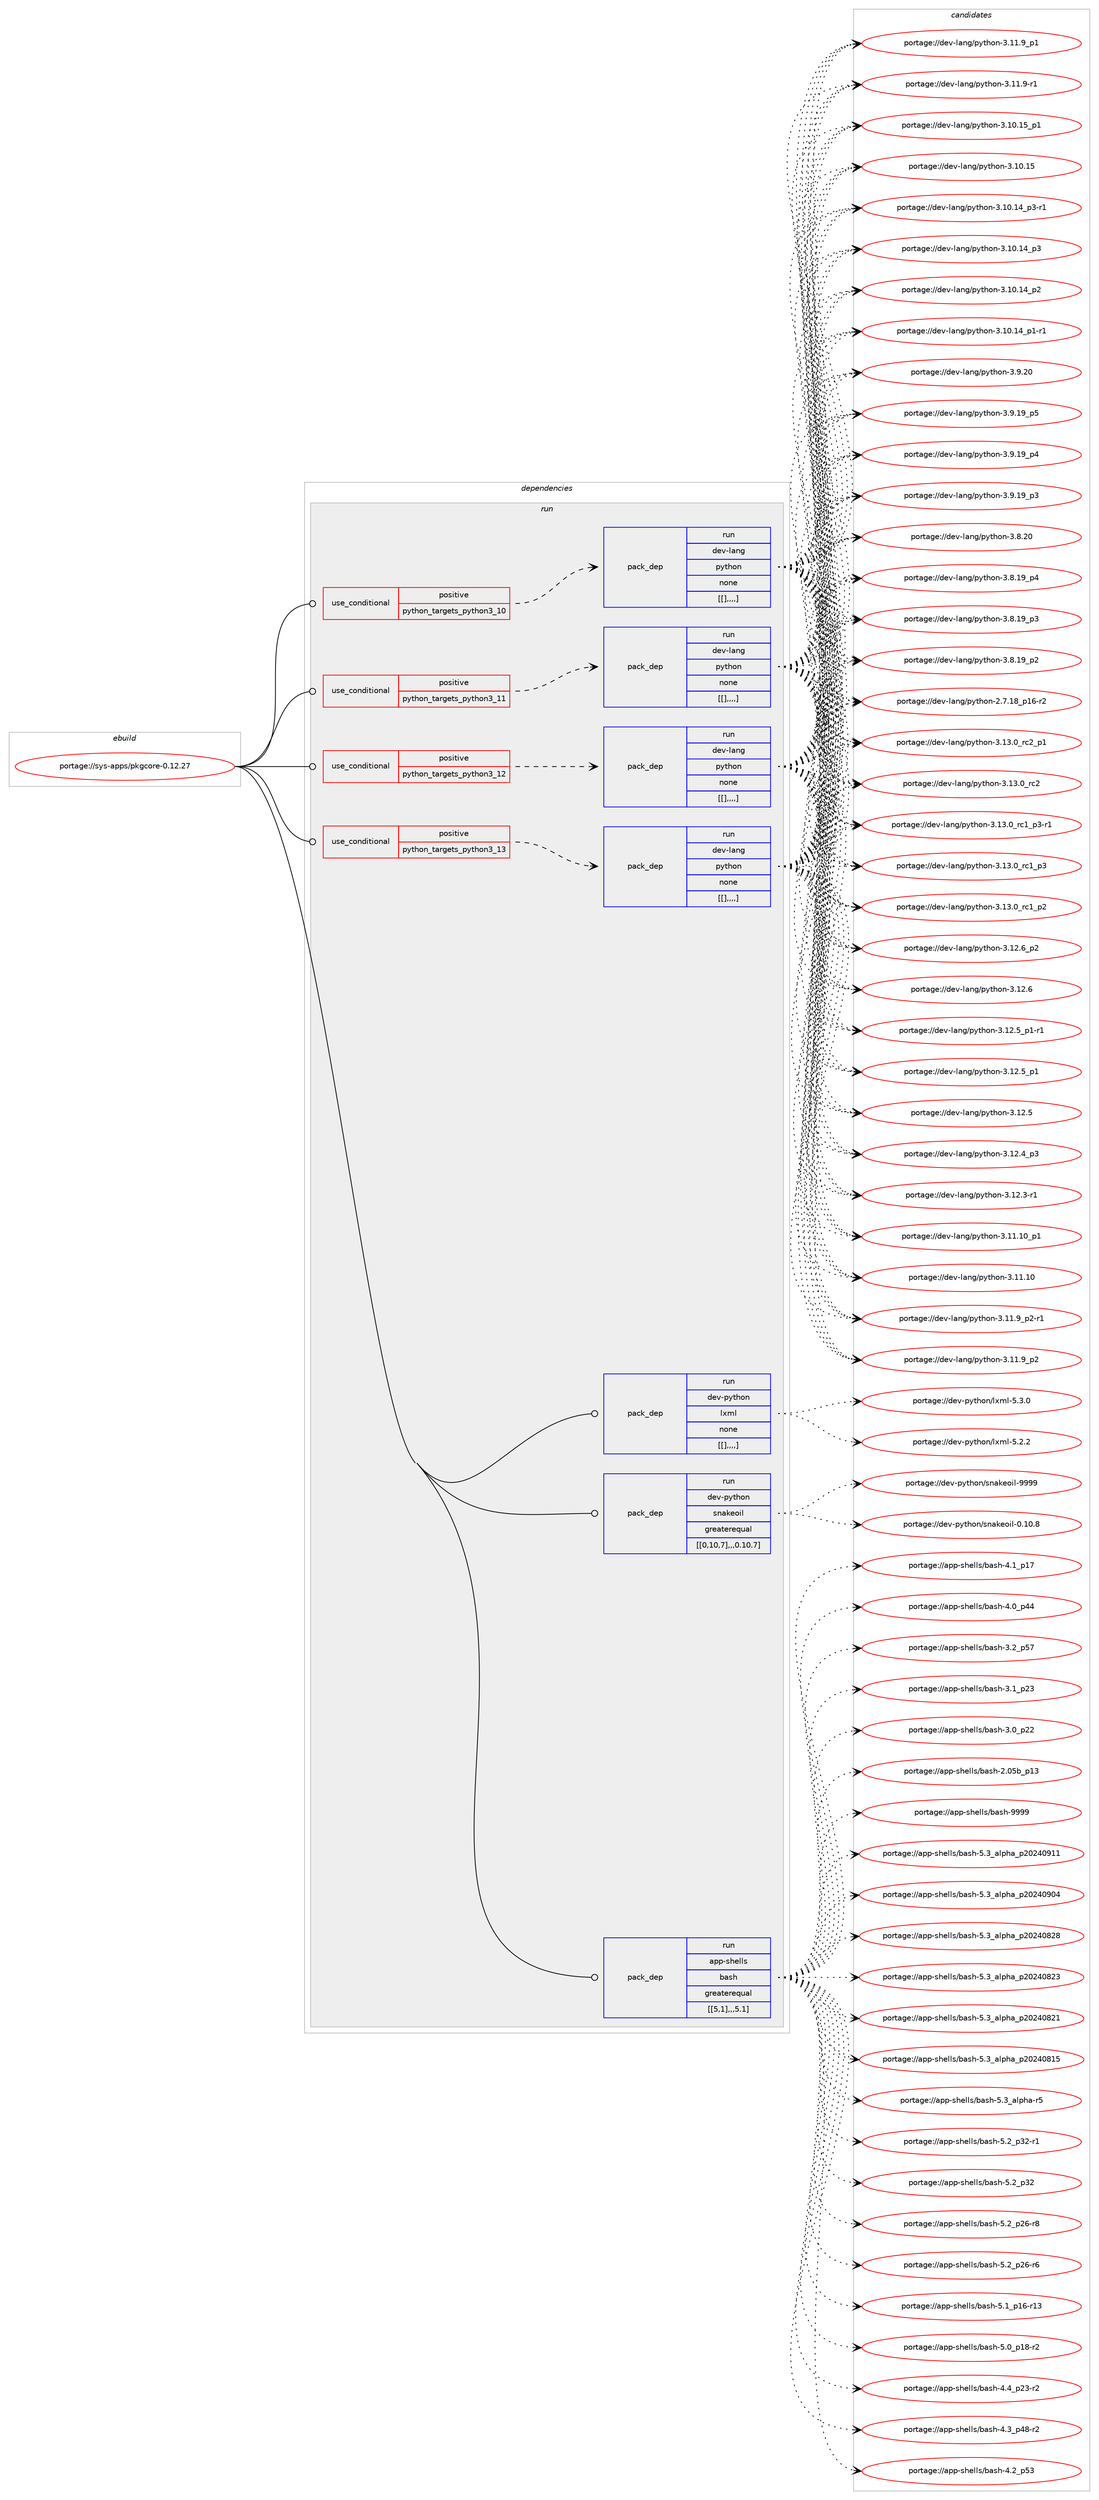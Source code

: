 digraph prolog {

# *************
# Graph options
# *************

newrank=true;
concentrate=true;
compound=true;
graph [rankdir=LR,fontname=Helvetica,fontsize=10,ranksep=1.5];#, ranksep=2.5, nodesep=0.2];
edge  [arrowhead=vee];
node  [fontname=Helvetica,fontsize=10];

# **********
# The ebuild
# **********

subgraph cluster_leftcol {
color=gray;
label=<<i>ebuild</i>>;
id [label="portage://sys-apps/pkgcore-0.12.27", color=red, width=4, href="../sys-apps/pkgcore-0.12.27.svg"];
}

# ****************
# The dependencies
# ****************

subgraph cluster_midcol {
color=gray;
label=<<i>dependencies</i>>;
subgraph cluster_compile {
fillcolor="#eeeeee";
style=filled;
label=<<i>compile</i>>;
}
subgraph cluster_compileandrun {
fillcolor="#eeeeee";
style=filled;
label=<<i>compile and run</i>>;
}
subgraph cluster_run {
fillcolor="#eeeeee";
style=filled;
label=<<i>run</i>>;
subgraph cond6954 {
dependency18497 [label=<<TABLE BORDER="0" CELLBORDER="1" CELLSPACING="0" CELLPADDING="4"><TR><TD ROWSPAN="3" CELLPADDING="10">use_conditional</TD></TR><TR><TD>positive</TD></TR><TR><TD>python_targets_python3_10</TD></TR></TABLE>>, shape=none, color=red];
subgraph pack11491 {
dependency18498 [label=<<TABLE BORDER="0" CELLBORDER="1" CELLSPACING="0" CELLPADDING="4" WIDTH="220"><TR><TD ROWSPAN="6" CELLPADDING="30">pack_dep</TD></TR><TR><TD WIDTH="110">run</TD></TR><TR><TD>dev-lang</TD></TR><TR><TD>python</TD></TR><TR><TD>none</TD></TR><TR><TD>[[],,,,]</TD></TR></TABLE>>, shape=none, color=blue];
}
dependency18497:e -> dependency18498:w [weight=20,style="dashed",arrowhead="vee"];
}
id:e -> dependency18497:w [weight=20,style="solid",arrowhead="odot"];
subgraph cond6955 {
dependency18499 [label=<<TABLE BORDER="0" CELLBORDER="1" CELLSPACING="0" CELLPADDING="4"><TR><TD ROWSPAN="3" CELLPADDING="10">use_conditional</TD></TR><TR><TD>positive</TD></TR><TR><TD>python_targets_python3_11</TD></TR></TABLE>>, shape=none, color=red];
subgraph pack11492 {
dependency18500 [label=<<TABLE BORDER="0" CELLBORDER="1" CELLSPACING="0" CELLPADDING="4" WIDTH="220"><TR><TD ROWSPAN="6" CELLPADDING="30">pack_dep</TD></TR><TR><TD WIDTH="110">run</TD></TR><TR><TD>dev-lang</TD></TR><TR><TD>python</TD></TR><TR><TD>none</TD></TR><TR><TD>[[],,,,]</TD></TR></TABLE>>, shape=none, color=blue];
}
dependency18499:e -> dependency18500:w [weight=20,style="dashed",arrowhead="vee"];
}
id:e -> dependency18499:w [weight=20,style="solid",arrowhead="odot"];
subgraph cond6956 {
dependency18501 [label=<<TABLE BORDER="0" CELLBORDER="1" CELLSPACING="0" CELLPADDING="4"><TR><TD ROWSPAN="3" CELLPADDING="10">use_conditional</TD></TR><TR><TD>positive</TD></TR><TR><TD>python_targets_python3_12</TD></TR></TABLE>>, shape=none, color=red];
subgraph pack11493 {
dependency18502 [label=<<TABLE BORDER="0" CELLBORDER="1" CELLSPACING="0" CELLPADDING="4" WIDTH="220"><TR><TD ROWSPAN="6" CELLPADDING="30">pack_dep</TD></TR><TR><TD WIDTH="110">run</TD></TR><TR><TD>dev-lang</TD></TR><TR><TD>python</TD></TR><TR><TD>none</TD></TR><TR><TD>[[],,,,]</TD></TR></TABLE>>, shape=none, color=blue];
}
dependency18501:e -> dependency18502:w [weight=20,style="dashed",arrowhead="vee"];
}
id:e -> dependency18501:w [weight=20,style="solid",arrowhead="odot"];
subgraph cond6957 {
dependency18503 [label=<<TABLE BORDER="0" CELLBORDER="1" CELLSPACING="0" CELLPADDING="4"><TR><TD ROWSPAN="3" CELLPADDING="10">use_conditional</TD></TR><TR><TD>positive</TD></TR><TR><TD>python_targets_python3_13</TD></TR></TABLE>>, shape=none, color=red];
subgraph pack11494 {
dependency18504 [label=<<TABLE BORDER="0" CELLBORDER="1" CELLSPACING="0" CELLPADDING="4" WIDTH="220"><TR><TD ROWSPAN="6" CELLPADDING="30">pack_dep</TD></TR><TR><TD WIDTH="110">run</TD></TR><TR><TD>dev-lang</TD></TR><TR><TD>python</TD></TR><TR><TD>none</TD></TR><TR><TD>[[],,,,]</TD></TR></TABLE>>, shape=none, color=blue];
}
dependency18503:e -> dependency18504:w [weight=20,style="dashed",arrowhead="vee"];
}
id:e -> dependency18503:w [weight=20,style="solid",arrowhead="odot"];
subgraph pack11495 {
dependency18505 [label=<<TABLE BORDER="0" CELLBORDER="1" CELLSPACING="0" CELLPADDING="4" WIDTH="220"><TR><TD ROWSPAN="6" CELLPADDING="30">pack_dep</TD></TR><TR><TD WIDTH="110">run</TD></TR><TR><TD>app-shells</TD></TR><TR><TD>bash</TD></TR><TR><TD>greaterequal</TD></TR><TR><TD>[[5,1],,,5.1]</TD></TR></TABLE>>, shape=none, color=blue];
}
id:e -> dependency18505:w [weight=20,style="solid",arrowhead="odot"];
subgraph pack11496 {
dependency18506 [label=<<TABLE BORDER="0" CELLBORDER="1" CELLSPACING="0" CELLPADDING="4" WIDTH="220"><TR><TD ROWSPAN="6" CELLPADDING="30">pack_dep</TD></TR><TR><TD WIDTH="110">run</TD></TR><TR><TD>dev-python</TD></TR><TR><TD>lxml</TD></TR><TR><TD>none</TD></TR><TR><TD>[[],,,,]</TD></TR></TABLE>>, shape=none, color=blue];
}
id:e -> dependency18506:w [weight=20,style="solid",arrowhead="odot"];
subgraph pack11497 {
dependency18507 [label=<<TABLE BORDER="0" CELLBORDER="1" CELLSPACING="0" CELLPADDING="4" WIDTH="220"><TR><TD ROWSPAN="6" CELLPADDING="30">pack_dep</TD></TR><TR><TD WIDTH="110">run</TD></TR><TR><TD>dev-python</TD></TR><TR><TD>snakeoil</TD></TR><TR><TD>greaterequal</TD></TR><TR><TD>[[0,10,7],,,0.10.7]</TD></TR></TABLE>>, shape=none, color=blue];
}
id:e -> dependency18507:w [weight=20,style="solid",arrowhead="odot"];
}
}

# **************
# The candidates
# **************

subgraph cluster_choices {
rank=same;
color=gray;
label=<<i>candidates</i>>;

subgraph choice11491 {
color=black;
nodesep=1;
choice100101118451089711010347112121116104111110455146495146489511499509511249 [label="portage://dev-lang/python-3.13.0_rc2_p1", color=red, width=4,href="../dev-lang/python-3.13.0_rc2_p1.svg"];
choice10010111845108971101034711212111610411111045514649514648951149950 [label="portage://dev-lang/python-3.13.0_rc2", color=red, width=4,href="../dev-lang/python-3.13.0_rc2.svg"];
choice1001011184510897110103471121211161041111104551464951464895114994995112514511449 [label="portage://dev-lang/python-3.13.0_rc1_p3-r1", color=red, width=4,href="../dev-lang/python-3.13.0_rc1_p3-r1.svg"];
choice100101118451089711010347112121116104111110455146495146489511499499511251 [label="portage://dev-lang/python-3.13.0_rc1_p3", color=red, width=4,href="../dev-lang/python-3.13.0_rc1_p3.svg"];
choice100101118451089711010347112121116104111110455146495146489511499499511250 [label="portage://dev-lang/python-3.13.0_rc1_p2", color=red, width=4,href="../dev-lang/python-3.13.0_rc1_p2.svg"];
choice100101118451089711010347112121116104111110455146495046549511250 [label="portage://dev-lang/python-3.12.6_p2", color=red, width=4,href="../dev-lang/python-3.12.6_p2.svg"];
choice10010111845108971101034711212111610411111045514649504654 [label="portage://dev-lang/python-3.12.6", color=red, width=4,href="../dev-lang/python-3.12.6.svg"];
choice1001011184510897110103471121211161041111104551464950465395112494511449 [label="portage://dev-lang/python-3.12.5_p1-r1", color=red, width=4,href="../dev-lang/python-3.12.5_p1-r1.svg"];
choice100101118451089711010347112121116104111110455146495046539511249 [label="portage://dev-lang/python-3.12.5_p1", color=red, width=4,href="../dev-lang/python-3.12.5_p1.svg"];
choice10010111845108971101034711212111610411111045514649504653 [label="portage://dev-lang/python-3.12.5", color=red, width=4,href="../dev-lang/python-3.12.5.svg"];
choice100101118451089711010347112121116104111110455146495046529511251 [label="portage://dev-lang/python-3.12.4_p3", color=red, width=4,href="../dev-lang/python-3.12.4_p3.svg"];
choice100101118451089711010347112121116104111110455146495046514511449 [label="portage://dev-lang/python-3.12.3-r1", color=red, width=4,href="../dev-lang/python-3.12.3-r1.svg"];
choice10010111845108971101034711212111610411111045514649494649489511249 [label="portage://dev-lang/python-3.11.10_p1", color=red, width=4,href="../dev-lang/python-3.11.10_p1.svg"];
choice1001011184510897110103471121211161041111104551464949464948 [label="portage://dev-lang/python-3.11.10", color=red, width=4,href="../dev-lang/python-3.11.10.svg"];
choice1001011184510897110103471121211161041111104551464949465795112504511449 [label="portage://dev-lang/python-3.11.9_p2-r1", color=red, width=4,href="../dev-lang/python-3.11.9_p2-r1.svg"];
choice100101118451089711010347112121116104111110455146494946579511250 [label="portage://dev-lang/python-3.11.9_p2", color=red, width=4,href="../dev-lang/python-3.11.9_p2.svg"];
choice100101118451089711010347112121116104111110455146494946579511249 [label="portage://dev-lang/python-3.11.9_p1", color=red, width=4,href="../dev-lang/python-3.11.9_p1.svg"];
choice100101118451089711010347112121116104111110455146494946574511449 [label="portage://dev-lang/python-3.11.9-r1", color=red, width=4,href="../dev-lang/python-3.11.9-r1.svg"];
choice10010111845108971101034711212111610411111045514649484649539511249 [label="portage://dev-lang/python-3.10.15_p1", color=red, width=4,href="../dev-lang/python-3.10.15_p1.svg"];
choice1001011184510897110103471121211161041111104551464948464953 [label="portage://dev-lang/python-3.10.15", color=red, width=4,href="../dev-lang/python-3.10.15.svg"];
choice100101118451089711010347112121116104111110455146494846495295112514511449 [label="portage://dev-lang/python-3.10.14_p3-r1", color=red, width=4,href="../dev-lang/python-3.10.14_p3-r1.svg"];
choice10010111845108971101034711212111610411111045514649484649529511251 [label="portage://dev-lang/python-3.10.14_p3", color=red, width=4,href="../dev-lang/python-3.10.14_p3.svg"];
choice10010111845108971101034711212111610411111045514649484649529511250 [label="portage://dev-lang/python-3.10.14_p2", color=red, width=4,href="../dev-lang/python-3.10.14_p2.svg"];
choice100101118451089711010347112121116104111110455146494846495295112494511449 [label="portage://dev-lang/python-3.10.14_p1-r1", color=red, width=4,href="../dev-lang/python-3.10.14_p1-r1.svg"];
choice10010111845108971101034711212111610411111045514657465048 [label="portage://dev-lang/python-3.9.20", color=red, width=4,href="../dev-lang/python-3.9.20.svg"];
choice100101118451089711010347112121116104111110455146574649579511253 [label="portage://dev-lang/python-3.9.19_p5", color=red, width=4,href="../dev-lang/python-3.9.19_p5.svg"];
choice100101118451089711010347112121116104111110455146574649579511252 [label="portage://dev-lang/python-3.9.19_p4", color=red, width=4,href="../dev-lang/python-3.9.19_p4.svg"];
choice100101118451089711010347112121116104111110455146574649579511251 [label="portage://dev-lang/python-3.9.19_p3", color=red, width=4,href="../dev-lang/python-3.9.19_p3.svg"];
choice10010111845108971101034711212111610411111045514656465048 [label="portage://dev-lang/python-3.8.20", color=red, width=4,href="../dev-lang/python-3.8.20.svg"];
choice100101118451089711010347112121116104111110455146564649579511252 [label="portage://dev-lang/python-3.8.19_p4", color=red, width=4,href="../dev-lang/python-3.8.19_p4.svg"];
choice100101118451089711010347112121116104111110455146564649579511251 [label="portage://dev-lang/python-3.8.19_p3", color=red, width=4,href="../dev-lang/python-3.8.19_p3.svg"];
choice100101118451089711010347112121116104111110455146564649579511250 [label="portage://dev-lang/python-3.8.19_p2", color=red, width=4,href="../dev-lang/python-3.8.19_p2.svg"];
choice100101118451089711010347112121116104111110455046554649569511249544511450 [label="portage://dev-lang/python-2.7.18_p16-r2", color=red, width=4,href="../dev-lang/python-2.7.18_p16-r2.svg"];
dependency18498:e -> choice100101118451089711010347112121116104111110455146495146489511499509511249:w [style=dotted,weight="100"];
dependency18498:e -> choice10010111845108971101034711212111610411111045514649514648951149950:w [style=dotted,weight="100"];
dependency18498:e -> choice1001011184510897110103471121211161041111104551464951464895114994995112514511449:w [style=dotted,weight="100"];
dependency18498:e -> choice100101118451089711010347112121116104111110455146495146489511499499511251:w [style=dotted,weight="100"];
dependency18498:e -> choice100101118451089711010347112121116104111110455146495146489511499499511250:w [style=dotted,weight="100"];
dependency18498:e -> choice100101118451089711010347112121116104111110455146495046549511250:w [style=dotted,weight="100"];
dependency18498:e -> choice10010111845108971101034711212111610411111045514649504654:w [style=dotted,weight="100"];
dependency18498:e -> choice1001011184510897110103471121211161041111104551464950465395112494511449:w [style=dotted,weight="100"];
dependency18498:e -> choice100101118451089711010347112121116104111110455146495046539511249:w [style=dotted,weight="100"];
dependency18498:e -> choice10010111845108971101034711212111610411111045514649504653:w [style=dotted,weight="100"];
dependency18498:e -> choice100101118451089711010347112121116104111110455146495046529511251:w [style=dotted,weight="100"];
dependency18498:e -> choice100101118451089711010347112121116104111110455146495046514511449:w [style=dotted,weight="100"];
dependency18498:e -> choice10010111845108971101034711212111610411111045514649494649489511249:w [style=dotted,weight="100"];
dependency18498:e -> choice1001011184510897110103471121211161041111104551464949464948:w [style=dotted,weight="100"];
dependency18498:e -> choice1001011184510897110103471121211161041111104551464949465795112504511449:w [style=dotted,weight="100"];
dependency18498:e -> choice100101118451089711010347112121116104111110455146494946579511250:w [style=dotted,weight="100"];
dependency18498:e -> choice100101118451089711010347112121116104111110455146494946579511249:w [style=dotted,weight="100"];
dependency18498:e -> choice100101118451089711010347112121116104111110455146494946574511449:w [style=dotted,weight="100"];
dependency18498:e -> choice10010111845108971101034711212111610411111045514649484649539511249:w [style=dotted,weight="100"];
dependency18498:e -> choice1001011184510897110103471121211161041111104551464948464953:w [style=dotted,weight="100"];
dependency18498:e -> choice100101118451089711010347112121116104111110455146494846495295112514511449:w [style=dotted,weight="100"];
dependency18498:e -> choice10010111845108971101034711212111610411111045514649484649529511251:w [style=dotted,weight="100"];
dependency18498:e -> choice10010111845108971101034711212111610411111045514649484649529511250:w [style=dotted,weight="100"];
dependency18498:e -> choice100101118451089711010347112121116104111110455146494846495295112494511449:w [style=dotted,weight="100"];
dependency18498:e -> choice10010111845108971101034711212111610411111045514657465048:w [style=dotted,weight="100"];
dependency18498:e -> choice100101118451089711010347112121116104111110455146574649579511253:w [style=dotted,weight="100"];
dependency18498:e -> choice100101118451089711010347112121116104111110455146574649579511252:w [style=dotted,weight="100"];
dependency18498:e -> choice100101118451089711010347112121116104111110455146574649579511251:w [style=dotted,weight="100"];
dependency18498:e -> choice10010111845108971101034711212111610411111045514656465048:w [style=dotted,weight="100"];
dependency18498:e -> choice100101118451089711010347112121116104111110455146564649579511252:w [style=dotted,weight="100"];
dependency18498:e -> choice100101118451089711010347112121116104111110455146564649579511251:w [style=dotted,weight="100"];
dependency18498:e -> choice100101118451089711010347112121116104111110455146564649579511250:w [style=dotted,weight="100"];
dependency18498:e -> choice100101118451089711010347112121116104111110455046554649569511249544511450:w [style=dotted,weight="100"];
}
subgraph choice11492 {
color=black;
nodesep=1;
choice100101118451089711010347112121116104111110455146495146489511499509511249 [label="portage://dev-lang/python-3.13.0_rc2_p1", color=red, width=4,href="../dev-lang/python-3.13.0_rc2_p1.svg"];
choice10010111845108971101034711212111610411111045514649514648951149950 [label="portage://dev-lang/python-3.13.0_rc2", color=red, width=4,href="../dev-lang/python-3.13.0_rc2.svg"];
choice1001011184510897110103471121211161041111104551464951464895114994995112514511449 [label="portage://dev-lang/python-3.13.0_rc1_p3-r1", color=red, width=4,href="../dev-lang/python-3.13.0_rc1_p3-r1.svg"];
choice100101118451089711010347112121116104111110455146495146489511499499511251 [label="portage://dev-lang/python-3.13.0_rc1_p3", color=red, width=4,href="../dev-lang/python-3.13.0_rc1_p3.svg"];
choice100101118451089711010347112121116104111110455146495146489511499499511250 [label="portage://dev-lang/python-3.13.0_rc1_p2", color=red, width=4,href="../dev-lang/python-3.13.0_rc1_p2.svg"];
choice100101118451089711010347112121116104111110455146495046549511250 [label="portage://dev-lang/python-3.12.6_p2", color=red, width=4,href="../dev-lang/python-3.12.6_p2.svg"];
choice10010111845108971101034711212111610411111045514649504654 [label="portage://dev-lang/python-3.12.6", color=red, width=4,href="../dev-lang/python-3.12.6.svg"];
choice1001011184510897110103471121211161041111104551464950465395112494511449 [label="portage://dev-lang/python-3.12.5_p1-r1", color=red, width=4,href="../dev-lang/python-3.12.5_p1-r1.svg"];
choice100101118451089711010347112121116104111110455146495046539511249 [label="portage://dev-lang/python-3.12.5_p1", color=red, width=4,href="../dev-lang/python-3.12.5_p1.svg"];
choice10010111845108971101034711212111610411111045514649504653 [label="portage://dev-lang/python-3.12.5", color=red, width=4,href="../dev-lang/python-3.12.5.svg"];
choice100101118451089711010347112121116104111110455146495046529511251 [label="portage://dev-lang/python-3.12.4_p3", color=red, width=4,href="../dev-lang/python-3.12.4_p3.svg"];
choice100101118451089711010347112121116104111110455146495046514511449 [label="portage://dev-lang/python-3.12.3-r1", color=red, width=4,href="../dev-lang/python-3.12.3-r1.svg"];
choice10010111845108971101034711212111610411111045514649494649489511249 [label="portage://dev-lang/python-3.11.10_p1", color=red, width=4,href="../dev-lang/python-3.11.10_p1.svg"];
choice1001011184510897110103471121211161041111104551464949464948 [label="portage://dev-lang/python-3.11.10", color=red, width=4,href="../dev-lang/python-3.11.10.svg"];
choice1001011184510897110103471121211161041111104551464949465795112504511449 [label="portage://dev-lang/python-3.11.9_p2-r1", color=red, width=4,href="../dev-lang/python-3.11.9_p2-r1.svg"];
choice100101118451089711010347112121116104111110455146494946579511250 [label="portage://dev-lang/python-3.11.9_p2", color=red, width=4,href="../dev-lang/python-3.11.9_p2.svg"];
choice100101118451089711010347112121116104111110455146494946579511249 [label="portage://dev-lang/python-3.11.9_p1", color=red, width=4,href="../dev-lang/python-3.11.9_p1.svg"];
choice100101118451089711010347112121116104111110455146494946574511449 [label="portage://dev-lang/python-3.11.9-r1", color=red, width=4,href="../dev-lang/python-3.11.9-r1.svg"];
choice10010111845108971101034711212111610411111045514649484649539511249 [label="portage://dev-lang/python-3.10.15_p1", color=red, width=4,href="../dev-lang/python-3.10.15_p1.svg"];
choice1001011184510897110103471121211161041111104551464948464953 [label="portage://dev-lang/python-3.10.15", color=red, width=4,href="../dev-lang/python-3.10.15.svg"];
choice100101118451089711010347112121116104111110455146494846495295112514511449 [label="portage://dev-lang/python-3.10.14_p3-r1", color=red, width=4,href="../dev-lang/python-3.10.14_p3-r1.svg"];
choice10010111845108971101034711212111610411111045514649484649529511251 [label="portage://dev-lang/python-3.10.14_p3", color=red, width=4,href="../dev-lang/python-3.10.14_p3.svg"];
choice10010111845108971101034711212111610411111045514649484649529511250 [label="portage://dev-lang/python-3.10.14_p2", color=red, width=4,href="../dev-lang/python-3.10.14_p2.svg"];
choice100101118451089711010347112121116104111110455146494846495295112494511449 [label="portage://dev-lang/python-3.10.14_p1-r1", color=red, width=4,href="../dev-lang/python-3.10.14_p1-r1.svg"];
choice10010111845108971101034711212111610411111045514657465048 [label="portage://dev-lang/python-3.9.20", color=red, width=4,href="../dev-lang/python-3.9.20.svg"];
choice100101118451089711010347112121116104111110455146574649579511253 [label="portage://dev-lang/python-3.9.19_p5", color=red, width=4,href="../dev-lang/python-3.9.19_p5.svg"];
choice100101118451089711010347112121116104111110455146574649579511252 [label="portage://dev-lang/python-3.9.19_p4", color=red, width=4,href="../dev-lang/python-3.9.19_p4.svg"];
choice100101118451089711010347112121116104111110455146574649579511251 [label="portage://dev-lang/python-3.9.19_p3", color=red, width=4,href="../dev-lang/python-3.9.19_p3.svg"];
choice10010111845108971101034711212111610411111045514656465048 [label="portage://dev-lang/python-3.8.20", color=red, width=4,href="../dev-lang/python-3.8.20.svg"];
choice100101118451089711010347112121116104111110455146564649579511252 [label="portage://dev-lang/python-3.8.19_p4", color=red, width=4,href="../dev-lang/python-3.8.19_p4.svg"];
choice100101118451089711010347112121116104111110455146564649579511251 [label="portage://dev-lang/python-3.8.19_p3", color=red, width=4,href="../dev-lang/python-3.8.19_p3.svg"];
choice100101118451089711010347112121116104111110455146564649579511250 [label="portage://dev-lang/python-3.8.19_p2", color=red, width=4,href="../dev-lang/python-3.8.19_p2.svg"];
choice100101118451089711010347112121116104111110455046554649569511249544511450 [label="portage://dev-lang/python-2.7.18_p16-r2", color=red, width=4,href="../dev-lang/python-2.7.18_p16-r2.svg"];
dependency18500:e -> choice100101118451089711010347112121116104111110455146495146489511499509511249:w [style=dotted,weight="100"];
dependency18500:e -> choice10010111845108971101034711212111610411111045514649514648951149950:w [style=dotted,weight="100"];
dependency18500:e -> choice1001011184510897110103471121211161041111104551464951464895114994995112514511449:w [style=dotted,weight="100"];
dependency18500:e -> choice100101118451089711010347112121116104111110455146495146489511499499511251:w [style=dotted,weight="100"];
dependency18500:e -> choice100101118451089711010347112121116104111110455146495146489511499499511250:w [style=dotted,weight="100"];
dependency18500:e -> choice100101118451089711010347112121116104111110455146495046549511250:w [style=dotted,weight="100"];
dependency18500:e -> choice10010111845108971101034711212111610411111045514649504654:w [style=dotted,weight="100"];
dependency18500:e -> choice1001011184510897110103471121211161041111104551464950465395112494511449:w [style=dotted,weight="100"];
dependency18500:e -> choice100101118451089711010347112121116104111110455146495046539511249:w [style=dotted,weight="100"];
dependency18500:e -> choice10010111845108971101034711212111610411111045514649504653:w [style=dotted,weight="100"];
dependency18500:e -> choice100101118451089711010347112121116104111110455146495046529511251:w [style=dotted,weight="100"];
dependency18500:e -> choice100101118451089711010347112121116104111110455146495046514511449:w [style=dotted,weight="100"];
dependency18500:e -> choice10010111845108971101034711212111610411111045514649494649489511249:w [style=dotted,weight="100"];
dependency18500:e -> choice1001011184510897110103471121211161041111104551464949464948:w [style=dotted,weight="100"];
dependency18500:e -> choice1001011184510897110103471121211161041111104551464949465795112504511449:w [style=dotted,weight="100"];
dependency18500:e -> choice100101118451089711010347112121116104111110455146494946579511250:w [style=dotted,weight="100"];
dependency18500:e -> choice100101118451089711010347112121116104111110455146494946579511249:w [style=dotted,weight="100"];
dependency18500:e -> choice100101118451089711010347112121116104111110455146494946574511449:w [style=dotted,weight="100"];
dependency18500:e -> choice10010111845108971101034711212111610411111045514649484649539511249:w [style=dotted,weight="100"];
dependency18500:e -> choice1001011184510897110103471121211161041111104551464948464953:w [style=dotted,weight="100"];
dependency18500:e -> choice100101118451089711010347112121116104111110455146494846495295112514511449:w [style=dotted,weight="100"];
dependency18500:e -> choice10010111845108971101034711212111610411111045514649484649529511251:w [style=dotted,weight="100"];
dependency18500:e -> choice10010111845108971101034711212111610411111045514649484649529511250:w [style=dotted,weight="100"];
dependency18500:e -> choice100101118451089711010347112121116104111110455146494846495295112494511449:w [style=dotted,weight="100"];
dependency18500:e -> choice10010111845108971101034711212111610411111045514657465048:w [style=dotted,weight="100"];
dependency18500:e -> choice100101118451089711010347112121116104111110455146574649579511253:w [style=dotted,weight="100"];
dependency18500:e -> choice100101118451089711010347112121116104111110455146574649579511252:w [style=dotted,weight="100"];
dependency18500:e -> choice100101118451089711010347112121116104111110455146574649579511251:w [style=dotted,weight="100"];
dependency18500:e -> choice10010111845108971101034711212111610411111045514656465048:w [style=dotted,weight="100"];
dependency18500:e -> choice100101118451089711010347112121116104111110455146564649579511252:w [style=dotted,weight="100"];
dependency18500:e -> choice100101118451089711010347112121116104111110455146564649579511251:w [style=dotted,weight="100"];
dependency18500:e -> choice100101118451089711010347112121116104111110455146564649579511250:w [style=dotted,weight="100"];
dependency18500:e -> choice100101118451089711010347112121116104111110455046554649569511249544511450:w [style=dotted,weight="100"];
}
subgraph choice11493 {
color=black;
nodesep=1;
choice100101118451089711010347112121116104111110455146495146489511499509511249 [label="portage://dev-lang/python-3.13.0_rc2_p1", color=red, width=4,href="../dev-lang/python-3.13.0_rc2_p1.svg"];
choice10010111845108971101034711212111610411111045514649514648951149950 [label="portage://dev-lang/python-3.13.0_rc2", color=red, width=4,href="../dev-lang/python-3.13.0_rc2.svg"];
choice1001011184510897110103471121211161041111104551464951464895114994995112514511449 [label="portage://dev-lang/python-3.13.0_rc1_p3-r1", color=red, width=4,href="../dev-lang/python-3.13.0_rc1_p3-r1.svg"];
choice100101118451089711010347112121116104111110455146495146489511499499511251 [label="portage://dev-lang/python-3.13.0_rc1_p3", color=red, width=4,href="../dev-lang/python-3.13.0_rc1_p3.svg"];
choice100101118451089711010347112121116104111110455146495146489511499499511250 [label="portage://dev-lang/python-3.13.0_rc1_p2", color=red, width=4,href="../dev-lang/python-3.13.0_rc1_p2.svg"];
choice100101118451089711010347112121116104111110455146495046549511250 [label="portage://dev-lang/python-3.12.6_p2", color=red, width=4,href="../dev-lang/python-3.12.6_p2.svg"];
choice10010111845108971101034711212111610411111045514649504654 [label="portage://dev-lang/python-3.12.6", color=red, width=4,href="../dev-lang/python-3.12.6.svg"];
choice1001011184510897110103471121211161041111104551464950465395112494511449 [label="portage://dev-lang/python-3.12.5_p1-r1", color=red, width=4,href="../dev-lang/python-3.12.5_p1-r1.svg"];
choice100101118451089711010347112121116104111110455146495046539511249 [label="portage://dev-lang/python-3.12.5_p1", color=red, width=4,href="../dev-lang/python-3.12.5_p1.svg"];
choice10010111845108971101034711212111610411111045514649504653 [label="portage://dev-lang/python-3.12.5", color=red, width=4,href="../dev-lang/python-3.12.5.svg"];
choice100101118451089711010347112121116104111110455146495046529511251 [label="portage://dev-lang/python-3.12.4_p3", color=red, width=4,href="../dev-lang/python-3.12.4_p3.svg"];
choice100101118451089711010347112121116104111110455146495046514511449 [label="portage://dev-lang/python-3.12.3-r1", color=red, width=4,href="../dev-lang/python-3.12.3-r1.svg"];
choice10010111845108971101034711212111610411111045514649494649489511249 [label="portage://dev-lang/python-3.11.10_p1", color=red, width=4,href="../dev-lang/python-3.11.10_p1.svg"];
choice1001011184510897110103471121211161041111104551464949464948 [label="portage://dev-lang/python-3.11.10", color=red, width=4,href="../dev-lang/python-3.11.10.svg"];
choice1001011184510897110103471121211161041111104551464949465795112504511449 [label="portage://dev-lang/python-3.11.9_p2-r1", color=red, width=4,href="../dev-lang/python-3.11.9_p2-r1.svg"];
choice100101118451089711010347112121116104111110455146494946579511250 [label="portage://dev-lang/python-3.11.9_p2", color=red, width=4,href="../dev-lang/python-3.11.9_p2.svg"];
choice100101118451089711010347112121116104111110455146494946579511249 [label="portage://dev-lang/python-3.11.9_p1", color=red, width=4,href="../dev-lang/python-3.11.9_p1.svg"];
choice100101118451089711010347112121116104111110455146494946574511449 [label="portage://dev-lang/python-3.11.9-r1", color=red, width=4,href="../dev-lang/python-3.11.9-r1.svg"];
choice10010111845108971101034711212111610411111045514649484649539511249 [label="portage://dev-lang/python-3.10.15_p1", color=red, width=4,href="../dev-lang/python-3.10.15_p1.svg"];
choice1001011184510897110103471121211161041111104551464948464953 [label="portage://dev-lang/python-3.10.15", color=red, width=4,href="../dev-lang/python-3.10.15.svg"];
choice100101118451089711010347112121116104111110455146494846495295112514511449 [label="portage://dev-lang/python-3.10.14_p3-r1", color=red, width=4,href="../dev-lang/python-3.10.14_p3-r1.svg"];
choice10010111845108971101034711212111610411111045514649484649529511251 [label="portage://dev-lang/python-3.10.14_p3", color=red, width=4,href="../dev-lang/python-3.10.14_p3.svg"];
choice10010111845108971101034711212111610411111045514649484649529511250 [label="portage://dev-lang/python-3.10.14_p2", color=red, width=4,href="../dev-lang/python-3.10.14_p2.svg"];
choice100101118451089711010347112121116104111110455146494846495295112494511449 [label="portage://dev-lang/python-3.10.14_p1-r1", color=red, width=4,href="../dev-lang/python-3.10.14_p1-r1.svg"];
choice10010111845108971101034711212111610411111045514657465048 [label="portage://dev-lang/python-3.9.20", color=red, width=4,href="../dev-lang/python-3.9.20.svg"];
choice100101118451089711010347112121116104111110455146574649579511253 [label="portage://dev-lang/python-3.9.19_p5", color=red, width=4,href="../dev-lang/python-3.9.19_p5.svg"];
choice100101118451089711010347112121116104111110455146574649579511252 [label="portage://dev-lang/python-3.9.19_p4", color=red, width=4,href="../dev-lang/python-3.9.19_p4.svg"];
choice100101118451089711010347112121116104111110455146574649579511251 [label="portage://dev-lang/python-3.9.19_p3", color=red, width=4,href="../dev-lang/python-3.9.19_p3.svg"];
choice10010111845108971101034711212111610411111045514656465048 [label="portage://dev-lang/python-3.8.20", color=red, width=4,href="../dev-lang/python-3.8.20.svg"];
choice100101118451089711010347112121116104111110455146564649579511252 [label="portage://dev-lang/python-3.8.19_p4", color=red, width=4,href="../dev-lang/python-3.8.19_p4.svg"];
choice100101118451089711010347112121116104111110455146564649579511251 [label="portage://dev-lang/python-3.8.19_p3", color=red, width=4,href="../dev-lang/python-3.8.19_p3.svg"];
choice100101118451089711010347112121116104111110455146564649579511250 [label="portage://dev-lang/python-3.8.19_p2", color=red, width=4,href="../dev-lang/python-3.8.19_p2.svg"];
choice100101118451089711010347112121116104111110455046554649569511249544511450 [label="portage://dev-lang/python-2.7.18_p16-r2", color=red, width=4,href="../dev-lang/python-2.7.18_p16-r2.svg"];
dependency18502:e -> choice100101118451089711010347112121116104111110455146495146489511499509511249:w [style=dotted,weight="100"];
dependency18502:e -> choice10010111845108971101034711212111610411111045514649514648951149950:w [style=dotted,weight="100"];
dependency18502:e -> choice1001011184510897110103471121211161041111104551464951464895114994995112514511449:w [style=dotted,weight="100"];
dependency18502:e -> choice100101118451089711010347112121116104111110455146495146489511499499511251:w [style=dotted,weight="100"];
dependency18502:e -> choice100101118451089711010347112121116104111110455146495146489511499499511250:w [style=dotted,weight="100"];
dependency18502:e -> choice100101118451089711010347112121116104111110455146495046549511250:w [style=dotted,weight="100"];
dependency18502:e -> choice10010111845108971101034711212111610411111045514649504654:w [style=dotted,weight="100"];
dependency18502:e -> choice1001011184510897110103471121211161041111104551464950465395112494511449:w [style=dotted,weight="100"];
dependency18502:e -> choice100101118451089711010347112121116104111110455146495046539511249:w [style=dotted,weight="100"];
dependency18502:e -> choice10010111845108971101034711212111610411111045514649504653:w [style=dotted,weight="100"];
dependency18502:e -> choice100101118451089711010347112121116104111110455146495046529511251:w [style=dotted,weight="100"];
dependency18502:e -> choice100101118451089711010347112121116104111110455146495046514511449:w [style=dotted,weight="100"];
dependency18502:e -> choice10010111845108971101034711212111610411111045514649494649489511249:w [style=dotted,weight="100"];
dependency18502:e -> choice1001011184510897110103471121211161041111104551464949464948:w [style=dotted,weight="100"];
dependency18502:e -> choice1001011184510897110103471121211161041111104551464949465795112504511449:w [style=dotted,weight="100"];
dependency18502:e -> choice100101118451089711010347112121116104111110455146494946579511250:w [style=dotted,weight="100"];
dependency18502:e -> choice100101118451089711010347112121116104111110455146494946579511249:w [style=dotted,weight="100"];
dependency18502:e -> choice100101118451089711010347112121116104111110455146494946574511449:w [style=dotted,weight="100"];
dependency18502:e -> choice10010111845108971101034711212111610411111045514649484649539511249:w [style=dotted,weight="100"];
dependency18502:e -> choice1001011184510897110103471121211161041111104551464948464953:w [style=dotted,weight="100"];
dependency18502:e -> choice100101118451089711010347112121116104111110455146494846495295112514511449:w [style=dotted,weight="100"];
dependency18502:e -> choice10010111845108971101034711212111610411111045514649484649529511251:w [style=dotted,weight="100"];
dependency18502:e -> choice10010111845108971101034711212111610411111045514649484649529511250:w [style=dotted,weight="100"];
dependency18502:e -> choice100101118451089711010347112121116104111110455146494846495295112494511449:w [style=dotted,weight="100"];
dependency18502:e -> choice10010111845108971101034711212111610411111045514657465048:w [style=dotted,weight="100"];
dependency18502:e -> choice100101118451089711010347112121116104111110455146574649579511253:w [style=dotted,weight="100"];
dependency18502:e -> choice100101118451089711010347112121116104111110455146574649579511252:w [style=dotted,weight="100"];
dependency18502:e -> choice100101118451089711010347112121116104111110455146574649579511251:w [style=dotted,weight="100"];
dependency18502:e -> choice10010111845108971101034711212111610411111045514656465048:w [style=dotted,weight="100"];
dependency18502:e -> choice100101118451089711010347112121116104111110455146564649579511252:w [style=dotted,weight="100"];
dependency18502:e -> choice100101118451089711010347112121116104111110455146564649579511251:w [style=dotted,weight="100"];
dependency18502:e -> choice100101118451089711010347112121116104111110455146564649579511250:w [style=dotted,weight="100"];
dependency18502:e -> choice100101118451089711010347112121116104111110455046554649569511249544511450:w [style=dotted,weight="100"];
}
subgraph choice11494 {
color=black;
nodesep=1;
choice100101118451089711010347112121116104111110455146495146489511499509511249 [label="portage://dev-lang/python-3.13.0_rc2_p1", color=red, width=4,href="../dev-lang/python-3.13.0_rc2_p1.svg"];
choice10010111845108971101034711212111610411111045514649514648951149950 [label="portage://dev-lang/python-3.13.0_rc2", color=red, width=4,href="../dev-lang/python-3.13.0_rc2.svg"];
choice1001011184510897110103471121211161041111104551464951464895114994995112514511449 [label="portage://dev-lang/python-3.13.0_rc1_p3-r1", color=red, width=4,href="../dev-lang/python-3.13.0_rc1_p3-r1.svg"];
choice100101118451089711010347112121116104111110455146495146489511499499511251 [label="portage://dev-lang/python-3.13.0_rc1_p3", color=red, width=4,href="../dev-lang/python-3.13.0_rc1_p3.svg"];
choice100101118451089711010347112121116104111110455146495146489511499499511250 [label="portage://dev-lang/python-3.13.0_rc1_p2", color=red, width=4,href="../dev-lang/python-3.13.0_rc1_p2.svg"];
choice100101118451089711010347112121116104111110455146495046549511250 [label="portage://dev-lang/python-3.12.6_p2", color=red, width=4,href="../dev-lang/python-3.12.6_p2.svg"];
choice10010111845108971101034711212111610411111045514649504654 [label="portage://dev-lang/python-3.12.6", color=red, width=4,href="../dev-lang/python-3.12.6.svg"];
choice1001011184510897110103471121211161041111104551464950465395112494511449 [label="portage://dev-lang/python-3.12.5_p1-r1", color=red, width=4,href="../dev-lang/python-3.12.5_p1-r1.svg"];
choice100101118451089711010347112121116104111110455146495046539511249 [label="portage://dev-lang/python-3.12.5_p1", color=red, width=4,href="../dev-lang/python-3.12.5_p1.svg"];
choice10010111845108971101034711212111610411111045514649504653 [label="portage://dev-lang/python-3.12.5", color=red, width=4,href="../dev-lang/python-3.12.5.svg"];
choice100101118451089711010347112121116104111110455146495046529511251 [label="portage://dev-lang/python-3.12.4_p3", color=red, width=4,href="../dev-lang/python-3.12.4_p3.svg"];
choice100101118451089711010347112121116104111110455146495046514511449 [label="portage://dev-lang/python-3.12.3-r1", color=red, width=4,href="../dev-lang/python-3.12.3-r1.svg"];
choice10010111845108971101034711212111610411111045514649494649489511249 [label="portage://dev-lang/python-3.11.10_p1", color=red, width=4,href="../dev-lang/python-3.11.10_p1.svg"];
choice1001011184510897110103471121211161041111104551464949464948 [label="portage://dev-lang/python-3.11.10", color=red, width=4,href="../dev-lang/python-3.11.10.svg"];
choice1001011184510897110103471121211161041111104551464949465795112504511449 [label="portage://dev-lang/python-3.11.9_p2-r1", color=red, width=4,href="../dev-lang/python-3.11.9_p2-r1.svg"];
choice100101118451089711010347112121116104111110455146494946579511250 [label="portage://dev-lang/python-3.11.9_p2", color=red, width=4,href="../dev-lang/python-3.11.9_p2.svg"];
choice100101118451089711010347112121116104111110455146494946579511249 [label="portage://dev-lang/python-3.11.9_p1", color=red, width=4,href="../dev-lang/python-3.11.9_p1.svg"];
choice100101118451089711010347112121116104111110455146494946574511449 [label="portage://dev-lang/python-3.11.9-r1", color=red, width=4,href="../dev-lang/python-3.11.9-r1.svg"];
choice10010111845108971101034711212111610411111045514649484649539511249 [label="portage://dev-lang/python-3.10.15_p1", color=red, width=4,href="../dev-lang/python-3.10.15_p1.svg"];
choice1001011184510897110103471121211161041111104551464948464953 [label="portage://dev-lang/python-3.10.15", color=red, width=4,href="../dev-lang/python-3.10.15.svg"];
choice100101118451089711010347112121116104111110455146494846495295112514511449 [label="portage://dev-lang/python-3.10.14_p3-r1", color=red, width=4,href="../dev-lang/python-3.10.14_p3-r1.svg"];
choice10010111845108971101034711212111610411111045514649484649529511251 [label="portage://dev-lang/python-3.10.14_p3", color=red, width=4,href="../dev-lang/python-3.10.14_p3.svg"];
choice10010111845108971101034711212111610411111045514649484649529511250 [label="portage://dev-lang/python-3.10.14_p2", color=red, width=4,href="../dev-lang/python-3.10.14_p2.svg"];
choice100101118451089711010347112121116104111110455146494846495295112494511449 [label="portage://dev-lang/python-3.10.14_p1-r1", color=red, width=4,href="../dev-lang/python-3.10.14_p1-r1.svg"];
choice10010111845108971101034711212111610411111045514657465048 [label="portage://dev-lang/python-3.9.20", color=red, width=4,href="../dev-lang/python-3.9.20.svg"];
choice100101118451089711010347112121116104111110455146574649579511253 [label="portage://dev-lang/python-3.9.19_p5", color=red, width=4,href="../dev-lang/python-3.9.19_p5.svg"];
choice100101118451089711010347112121116104111110455146574649579511252 [label="portage://dev-lang/python-3.9.19_p4", color=red, width=4,href="../dev-lang/python-3.9.19_p4.svg"];
choice100101118451089711010347112121116104111110455146574649579511251 [label="portage://dev-lang/python-3.9.19_p3", color=red, width=4,href="../dev-lang/python-3.9.19_p3.svg"];
choice10010111845108971101034711212111610411111045514656465048 [label="portage://dev-lang/python-3.8.20", color=red, width=4,href="../dev-lang/python-3.8.20.svg"];
choice100101118451089711010347112121116104111110455146564649579511252 [label="portage://dev-lang/python-3.8.19_p4", color=red, width=4,href="../dev-lang/python-3.8.19_p4.svg"];
choice100101118451089711010347112121116104111110455146564649579511251 [label="portage://dev-lang/python-3.8.19_p3", color=red, width=4,href="../dev-lang/python-3.8.19_p3.svg"];
choice100101118451089711010347112121116104111110455146564649579511250 [label="portage://dev-lang/python-3.8.19_p2", color=red, width=4,href="../dev-lang/python-3.8.19_p2.svg"];
choice100101118451089711010347112121116104111110455046554649569511249544511450 [label="portage://dev-lang/python-2.7.18_p16-r2", color=red, width=4,href="../dev-lang/python-2.7.18_p16-r2.svg"];
dependency18504:e -> choice100101118451089711010347112121116104111110455146495146489511499509511249:w [style=dotted,weight="100"];
dependency18504:e -> choice10010111845108971101034711212111610411111045514649514648951149950:w [style=dotted,weight="100"];
dependency18504:e -> choice1001011184510897110103471121211161041111104551464951464895114994995112514511449:w [style=dotted,weight="100"];
dependency18504:e -> choice100101118451089711010347112121116104111110455146495146489511499499511251:w [style=dotted,weight="100"];
dependency18504:e -> choice100101118451089711010347112121116104111110455146495146489511499499511250:w [style=dotted,weight="100"];
dependency18504:e -> choice100101118451089711010347112121116104111110455146495046549511250:w [style=dotted,weight="100"];
dependency18504:e -> choice10010111845108971101034711212111610411111045514649504654:w [style=dotted,weight="100"];
dependency18504:e -> choice1001011184510897110103471121211161041111104551464950465395112494511449:w [style=dotted,weight="100"];
dependency18504:e -> choice100101118451089711010347112121116104111110455146495046539511249:w [style=dotted,weight="100"];
dependency18504:e -> choice10010111845108971101034711212111610411111045514649504653:w [style=dotted,weight="100"];
dependency18504:e -> choice100101118451089711010347112121116104111110455146495046529511251:w [style=dotted,weight="100"];
dependency18504:e -> choice100101118451089711010347112121116104111110455146495046514511449:w [style=dotted,weight="100"];
dependency18504:e -> choice10010111845108971101034711212111610411111045514649494649489511249:w [style=dotted,weight="100"];
dependency18504:e -> choice1001011184510897110103471121211161041111104551464949464948:w [style=dotted,weight="100"];
dependency18504:e -> choice1001011184510897110103471121211161041111104551464949465795112504511449:w [style=dotted,weight="100"];
dependency18504:e -> choice100101118451089711010347112121116104111110455146494946579511250:w [style=dotted,weight="100"];
dependency18504:e -> choice100101118451089711010347112121116104111110455146494946579511249:w [style=dotted,weight="100"];
dependency18504:e -> choice100101118451089711010347112121116104111110455146494946574511449:w [style=dotted,weight="100"];
dependency18504:e -> choice10010111845108971101034711212111610411111045514649484649539511249:w [style=dotted,weight="100"];
dependency18504:e -> choice1001011184510897110103471121211161041111104551464948464953:w [style=dotted,weight="100"];
dependency18504:e -> choice100101118451089711010347112121116104111110455146494846495295112514511449:w [style=dotted,weight="100"];
dependency18504:e -> choice10010111845108971101034711212111610411111045514649484649529511251:w [style=dotted,weight="100"];
dependency18504:e -> choice10010111845108971101034711212111610411111045514649484649529511250:w [style=dotted,weight="100"];
dependency18504:e -> choice100101118451089711010347112121116104111110455146494846495295112494511449:w [style=dotted,weight="100"];
dependency18504:e -> choice10010111845108971101034711212111610411111045514657465048:w [style=dotted,weight="100"];
dependency18504:e -> choice100101118451089711010347112121116104111110455146574649579511253:w [style=dotted,weight="100"];
dependency18504:e -> choice100101118451089711010347112121116104111110455146574649579511252:w [style=dotted,weight="100"];
dependency18504:e -> choice100101118451089711010347112121116104111110455146574649579511251:w [style=dotted,weight="100"];
dependency18504:e -> choice10010111845108971101034711212111610411111045514656465048:w [style=dotted,weight="100"];
dependency18504:e -> choice100101118451089711010347112121116104111110455146564649579511252:w [style=dotted,weight="100"];
dependency18504:e -> choice100101118451089711010347112121116104111110455146564649579511251:w [style=dotted,weight="100"];
dependency18504:e -> choice100101118451089711010347112121116104111110455146564649579511250:w [style=dotted,weight="100"];
dependency18504:e -> choice100101118451089711010347112121116104111110455046554649569511249544511450:w [style=dotted,weight="100"];
}
subgraph choice11495 {
color=black;
nodesep=1;
choice97112112451151041011081081154798971151044557575757 [label="portage://app-shells/bash-9999", color=red, width=4,href="../app-shells/bash-9999.svg"];
choice971121124511510410110810811547989711510445534651959710811210497951125048505248574949 [label="portage://app-shells/bash-5.3_alpha_p20240911", color=red, width=4,href="../app-shells/bash-5.3_alpha_p20240911.svg"];
choice971121124511510410110810811547989711510445534651959710811210497951125048505248574852 [label="portage://app-shells/bash-5.3_alpha_p20240904", color=red, width=4,href="../app-shells/bash-5.3_alpha_p20240904.svg"];
choice971121124511510410110810811547989711510445534651959710811210497951125048505248565056 [label="portage://app-shells/bash-5.3_alpha_p20240828", color=red, width=4,href="../app-shells/bash-5.3_alpha_p20240828.svg"];
choice971121124511510410110810811547989711510445534651959710811210497951125048505248565051 [label="portage://app-shells/bash-5.3_alpha_p20240823", color=red, width=4,href="../app-shells/bash-5.3_alpha_p20240823.svg"];
choice971121124511510410110810811547989711510445534651959710811210497951125048505248565049 [label="portage://app-shells/bash-5.3_alpha_p20240821", color=red, width=4,href="../app-shells/bash-5.3_alpha_p20240821.svg"];
choice971121124511510410110810811547989711510445534651959710811210497951125048505248564953 [label="portage://app-shells/bash-5.3_alpha_p20240815", color=red, width=4,href="../app-shells/bash-5.3_alpha_p20240815.svg"];
choice9711211245115104101108108115479897115104455346519597108112104974511453 [label="portage://app-shells/bash-5.3_alpha-r5", color=red, width=4,href="../app-shells/bash-5.3_alpha-r5.svg"];
choice9711211245115104101108108115479897115104455346509511251504511449 [label="portage://app-shells/bash-5.2_p32-r1", color=red, width=4,href="../app-shells/bash-5.2_p32-r1.svg"];
choice971121124511510410110810811547989711510445534650951125150 [label="portage://app-shells/bash-5.2_p32", color=red, width=4,href="../app-shells/bash-5.2_p32.svg"];
choice9711211245115104101108108115479897115104455346509511250544511456 [label="portage://app-shells/bash-5.2_p26-r8", color=red, width=4,href="../app-shells/bash-5.2_p26-r8.svg"];
choice9711211245115104101108108115479897115104455346509511250544511454 [label="portage://app-shells/bash-5.2_p26-r6", color=red, width=4,href="../app-shells/bash-5.2_p26-r6.svg"];
choice971121124511510410110810811547989711510445534649951124954451144951 [label="portage://app-shells/bash-5.1_p16-r13", color=red, width=4,href="../app-shells/bash-5.1_p16-r13.svg"];
choice9711211245115104101108108115479897115104455346489511249564511450 [label="portage://app-shells/bash-5.0_p18-r2", color=red, width=4,href="../app-shells/bash-5.0_p18-r2.svg"];
choice9711211245115104101108108115479897115104455246529511250514511450 [label="portage://app-shells/bash-4.4_p23-r2", color=red, width=4,href="../app-shells/bash-4.4_p23-r2.svg"];
choice9711211245115104101108108115479897115104455246519511252564511450 [label="portage://app-shells/bash-4.3_p48-r2", color=red, width=4,href="../app-shells/bash-4.3_p48-r2.svg"];
choice971121124511510410110810811547989711510445524650951125351 [label="portage://app-shells/bash-4.2_p53", color=red, width=4,href="../app-shells/bash-4.2_p53.svg"];
choice971121124511510410110810811547989711510445524649951124955 [label="portage://app-shells/bash-4.1_p17", color=red, width=4,href="../app-shells/bash-4.1_p17.svg"];
choice971121124511510410110810811547989711510445524648951125252 [label="portage://app-shells/bash-4.0_p44", color=red, width=4,href="../app-shells/bash-4.0_p44.svg"];
choice971121124511510410110810811547989711510445514650951125355 [label="portage://app-shells/bash-3.2_p57", color=red, width=4,href="../app-shells/bash-3.2_p57.svg"];
choice971121124511510410110810811547989711510445514649951125051 [label="portage://app-shells/bash-3.1_p23", color=red, width=4,href="../app-shells/bash-3.1_p23.svg"];
choice971121124511510410110810811547989711510445514648951125050 [label="portage://app-shells/bash-3.0_p22", color=red, width=4,href="../app-shells/bash-3.0_p22.svg"];
choice9711211245115104101108108115479897115104455046485398951124951 [label="portage://app-shells/bash-2.05b_p13", color=red, width=4,href="../app-shells/bash-2.05b_p13.svg"];
dependency18505:e -> choice97112112451151041011081081154798971151044557575757:w [style=dotted,weight="100"];
dependency18505:e -> choice971121124511510410110810811547989711510445534651959710811210497951125048505248574949:w [style=dotted,weight="100"];
dependency18505:e -> choice971121124511510410110810811547989711510445534651959710811210497951125048505248574852:w [style=dotted,weight="100"];
dependency18505:e -> choice971121124511510410110810811547989711510445534651959710811210497951125048505248565056:w [style=dotted,weight="100"];
dependency18505:e -> choice971121124511510410110810811547989711510445534651959710811210497951125048505248565051:w [style=dotted,weight="100"];
dependency18505:e -> choice971121124511510410110810811547989711510445534651959710811210497951125048505248565049:w [style=dotted,weight="100"];
dependency18505:e -> choice971121124511510410110810811547989711510445534651959710811210497951125048505248564953:w [style=dotted,weight="100"];
dependency18505:e -> choice9711211245115104101108108115479897115104455346519597108112104974511453:w [style=dotted,weight="100"];
dependency18505:e -> choice9711211245115104101108108115479897115104455346509511251504511449:w [style=dotted,weight="100"];
dependency18505:e -> choice971121124511510410110810811547989711510445534650951125150:w [style=dotted,weight="100"];
dependency18505:e -> choice9711211245115104101108108115479897115104455346509511250544511456:w [style=dotted,weight="100"];
dependency18505:e -> choice9711211245115104101108108115479897115104455346509511250544511454:w [style=dotted,weight="100"];
dependency18505:e -> choice971121124511510410110810811547989711510445534649951124954451144951:w [style=dotted,weight="100"];
dependency18505:e -> choice9711211245115104101108108115479897115104455346489511249564511450:w [style=dotted,weight="100"];
dependency18505:e -> choice9711211245115104101108108115479897115104455246529511250514511450:w [style=dotted,weight="100"];
dependency18505:e -> choice9711211245115104101108108115479897115104455246519511252564511450:w [style=dotted,weight="100"];
dependency18505:e -> choice971121124511510410110810811547989711510445524650951125351:w [style=dotted,weight="100"];
dependency18505:e -> choice971121124511510410110810811547989711510445524649951124955:w [style=dotted,weight="100"];
dependency18505:e -> choice971121124511510410110810811547989711510445524648951125252:w [style=dotted,weight="100"];
dependency18505:e -> choice971121124511510410110810811547989711510445514650951125355:w [style=dotted,weight="100"];
dependency18505:e -> choice971121124511510410110810811547989711510445514649951125051:w [style=dotted,weight="100"];
dependency18505:e -> choice971121124511510410110810811547989711510445514648951125050:w [style=dotted,weight="100"];
dependency18505:e -> choice9711211245115104101108108115479897115104455046485398951124951:w [style=dotted,weight="100"];
}
subgraph choice11496 {
color=black;
nodesep=1;
choice1001011184511212111610411111047108120109108455346514648 [label="portage://dev-python/lxml-5.3.0", color=red, width=4,href="../dev-python/lxml-5.3.0.svg"];
choice1001011184511212111610411111047108120109108455346504650 [label="portage://dev-python/lxml-5.2.2", color=red, width=4,href="../dev-python/lxml-5.2.2.svg"];
dependency18506:e -> choice1001011184511212111610411111047108120109108455346514648:w [style=dotted,weight="100"];
dependency18506:e -> choice1001011184511212111610411111047108120109108455346504650:w [style=dotted,weight="100"];
}
subgraph choice11497 {
color=black;
nodesep=1;
choice1001011184511212111610411111047115110971071011111051084557575757 [label="portage://dev-python/snakeoil-9999", color=red, width=4,href="../dev-python/snakeoil-9999.svg"];
choice10010111845112121116104111110471151109710710111110510845484649484656 [label="portage://dev-python/snakeoil-0.10.8", color=red, width=4,href="../dev-python/snakeoil-0.10.8.svg"];
dependency18507:e -> choice1001011184511212111610411111047115110971071011111051084557575757:w [style=dotted,weight="100"];
dependency18507:e -> choice10010111845112121116104111110471151109710710111110510845484649484656:w [style=dotted,weight="100"];
}
}

}
